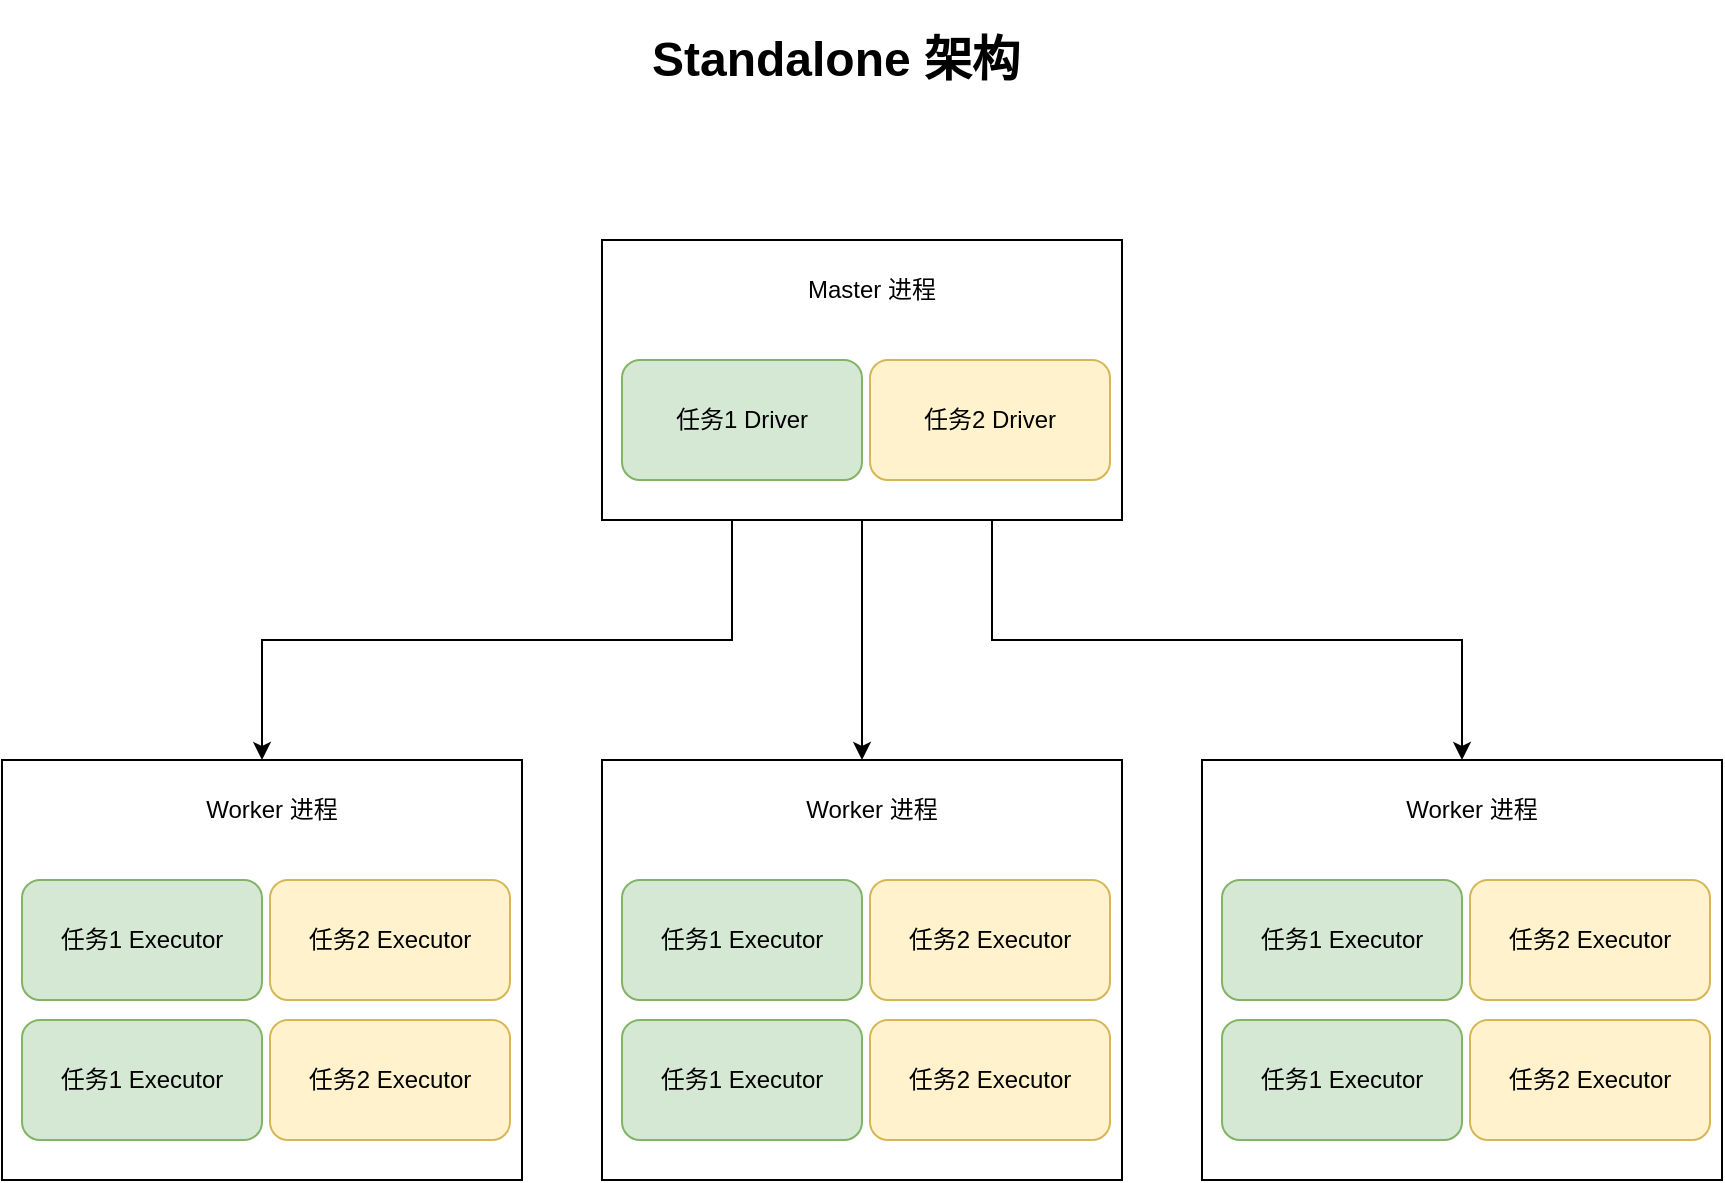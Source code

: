 <mxfile version="18.0.6" type="device"><diagram id="wdq7t8ObaAtfTyyghuQu" name="第 1 页"><mxGraphModel dx="1422" dy="865" grid="1" gridSize="10" guides="1" tooltips="1" connect="1" arrows="1" fold="1" page="1" pageScale="1" pageWidth="827" pageHeight="1169" math="0" shadow="0"><root><mxCell id="0"/><mxCell id="1" parent="0"/><mxCell id="mHgseCxnaBqqg8c-YCjs-25" style="edgeStyle=orthogonalEdgeStyle;rounded=0;orthogonalLoop=1;jettySize=auto;html=1;exitX=0.5;exitY=1;exitDx=0;exitDy=0;entryX=0.5;entryY=0;entryDx=0;entryDy=0;" edge="1" parent="1" source="mHgseCxnaBqqg8c-YCjs-1" target="mHgseCxnaBqqg8c-YCjs-11"><mxGeometry relative="1" as="geometry"/></mxCell><mxCell id="mHgseCxnaBqqg8c-YCjs-26" style="edgeStyle=orthogonalEdgeStyle;rounded=0;orthogonalLoop=1;jettySize=auto;html=1;exitX=0.75;exitY=1;exitDx=0;exitDy=0;entryX=0.5;entryY=0;entryDx=0;entryDy=0;" edge="1" parent="1" source="mHgseCxnaBqqg8c-YCjs-1" target="mHgseCxnaBqqg8c-YCjs-17"><mxGeometry relative="1" as="geometry"/></mxCell><mxCell id="mHgseCxnaBqqg8c-YCjs-27" style="edgeStyle=orthogonalEdgeStyle;rounded=0;orthogonalLoop=1;jettySize=auto;html=1;exitX=0.25;exitY=1;exitDx=0;exitDy=0;entryX=0.5;entryY=0;entryDx=0;entryDy=0;" edge="1" parent="1" source="mHgseCxnaBqqg8c-YCjs-1" target="mHgseCxnaBqqg8c-YCjs-5"><mxGeometry relative="1" as="geometry"/></mxCell><mxCell id="mHgseCxnaBqqg8c-YCjs-1" value="" style="rounded=0;whiteSpace=wrap;html=1;" vertex="1" parent="1"><mxGeometry x="430" y="220" width="260" height="140" as="geometry"/></mxCell><mxCell id="mHgseCxnaBqqg8c-YCjs-2" value="任务1 Driver" style="rounded=1;whiteSpace=wrap;html=1;fillColor=#d5e8d4;strokeColor=#82b366;" vertex="1" parent="1"><mxGeometry x="440" y="280" width="120" height="60" as="geometry"/></mxCell><mxCell id="mHgseCxnaBqqg8c-YCjs-3" value="Master 进程" style="text;html=1;strokeColor=none;fillColor=none;align=center;verticalAlign=middle;whiteSpace=wrap;rounded=0;" vertex="1" parent="1"><mxGeometry x="530" y="230" width="70" height="30" as="geometry"/></mxCell><mxCell id="mHgseCxnaBqqg8c-YCjs-4" value="任务2 Driver" style="rounded=1;whiteSpace=wrap;html=1;fillColor=#fff2cc;strokeColor=#d6b656;" vertex="1" parent="1"><mxGeometry x="564" y="280" width="120" height="60" as="geometry"/></mxCell><mxCell id="mHgseCxnaBqqg8c-YCjs-5" value="" style="rounded=0;whiteSpace=wrap;html=1;" vertex="1" parent="1"><mxGeometry x="130" y="480" width="260" height="210" as="geometry"/></mxCell><mxCell id="mHgseCxnaBqqg8c-YCjs-6" value="任务1 Executor" style="rounded=1;whiteSpace=wrap;html=1;fillColor=#d5e8d4;strokeColor=#82b366;" vertex="1" parent="1"><mxGeometry x="140" y="540" width="120" height="60" as="geometry"/></mxCell><mxCell id="mHgseCxnaBqqg8c-YCjs-7" value="Worker 进程" style="text;html=1;strokeColor=none;fillColor=none;align=center;verticalAlign=middle;whiteSpace=wrap;rounded=0;" vertex="1" parent="1"><mxGeometry x="230" y="490" width="70" height="30" as="geometry"/></mxCell><mxCell id="mHgseCxnaBqqg8c-YCjs-8" value="任务2 Executor" style="rounded=1;whiteSpace=wrap;html=1;fillColor=#fff2cc;strokeColor=#d6b656;" vertex="1" parent="1"><mxGeometry x="264" y="540" width="120" height="60" as="geometry"/></mxCell><mxCell id="mHgseCxnaBqqg8c-YCjs-9" value="任务1 Executor" style="rounded=1;whiteSpace=wrap;html=1;fillColor=#d5e8d4;strokeColor=#82b366;" vertex="1" parent="1"><mxGeometry x="140" y="610" width="120" height="60" as="geometry"/></mxCell><mxCell id="mHgseCxnaBqqg8c-YCjs-10" value="任务2 Executor" style="rounded=1;whiteSpace=wrap;html=1;fillColor=#fff2cc;strokeColor=#d6b656;" vertex="1" parent="1"><mxGeometry x="264" y="610" width="120" height="60" as="geometry"/></mxCell><mxCell id="mHgseCxnaBqqg8c-YCjs-11" value="" style="rounded=0;whiteSpace=wrap;html=1;" vertex="1" parent="1"><mxGeometry x="430" y="480" width="260" height="210" as="geometry"/></mxCell><mxCell id="mHgseCxnaBqqg8c-YCjs-12" value="任务1 Executor" style="rounded=1;whiteSpace=wrap;html=1;fillColor=#d5e8d4;strokeColor=#82b366;" vertex="1" parent="1"><mxGeometry x="440" y="540" width="120" height="60" as="geometry"/></mxCell><mxCell id="mHgseCxnaBqqg8c-YCjs-13" value="Worker 进程" style="text;html=1;strokeColor=none;fillColor=none;align=center;verticalAlign=middle;whiteSpace=wrap;rounded=0;" vertex="1" parent="1"><mxGeometry x="530" y="490" width="70" height="30" as="geometry"/></mxCell><mxCell id="mHgseCxnaBqqg8c-YCjs-14" value="任务2 Executor" style="rounded=1;whiteSpace=wrap;html=1;fillColor=#fff2cc;strokeColor=#d6b656;" vertex="1" parent="1"><mxGeometry x="564" y="540" width="120" height="60" as="geometry"/></mxCell><mxCell id="mHgseCxnaBqqg8c-YCjs-15" value="任务1 Executor" style="rounded=1;whiteSpace=wrap;html=1;fillColor=#d5e8d4;strokeColor=#82b366;" vertex="1" parent="1"><mxGeometry x="440" y="610" width="120" height="60" as="geometry"/></mxCell><mxCell id="mHgseCxnaBqqg8c-YCjs-16" value="任务2 Executor" style="rounded=1;whiteSpace=wrap;html=1;fillColor=#fff2cc;strokeColor=#d6b656;" vertex="1" parent="1"><mxGeometry x="564" y="610" width="120" height="60" as="geometry"/></mxCell><mxCell id="mHgseCxnaBqqg8c-YCjs-17" value="" style="rounded=0;whiteSpace=wrap;html=1;" vertex="1" parent="1"><mxGeometry x="730" y="480" width="260" height="210" as="geometry"/></mxCell><mxCell id="mHgseCxnaBqqg8c-YCjs-18" value="任务1 Executor" style="rounded=1;whiteSpace=wrap;html=1;fillColor=#d5e8d4;strokeColor=#82b366;" vertex="1" parent="1"><mxGeometry x="740" y="540" width="120" height="60" as="geometry"/></mxCell><mxCell id="mHgseCxnaBqqg8c-YCjs-19" value="Worker 进程" style="text;html=1;strokeColor=none;fillColor=none;align=center;verticalAlign=middle;whiteSpace=wrap;rounded=0;" vertex="1" parent="1"><mxGeometry x="830" y="490" width="70" height="30" as="geometry"/></mxCell><mxCell id="mHgseCxnaBqqg8c-YCjs-20" value="任务2 Executor" style="rounded=1;whiteSpace=wrap;html=1;fillColor=#fff2cc;strokeColor=#d6b656;" vertex="1" parent="1"><mxGeometry x="864" y="540" width="120" height="60" as="geometry"/></mxCell><mxCell id="mHgseCxnaBqqg8c-YCjs-21" value="任务1 Executor" style="rounded=1;whiteSpace=wrap;html=1;fillColor=#d5e8d4;strokeColor=#82b366;" vertex="1" parent="1"><mxGeometry x="740" y="610" width="120" height="60" as="geometry"/></mxCell><mxCell id="mHgseCxnaBqqg8c-YCjs-22" value="任务2 Executor" style="rounded=1;whiteSpace=wrap;html=1;fillColor=#fff2cc;strokeColor=#d6b656;" vertex="1" parent="1"><mxGeometry x="864" y="610" width="120" height="60" as="geometry"/></mxCell><mxCell id="mHgseCxnaBqqg8c-YCjs-28" value="&lt;h1&gt;Standalone 架构&lt;/h1&gt;" style="text;html=1;strokeColor=none;fillColor=none;spacing=5;spacingTop=-20;whiteSpace=wrap;overflow=hidden;rounded=0;" vertex="1" parent="1"><mxGeometry x="450" y="110" width="210" height="40" as="geometry"/></mxCell></root></mxGraphModel></diagram></mxfile>